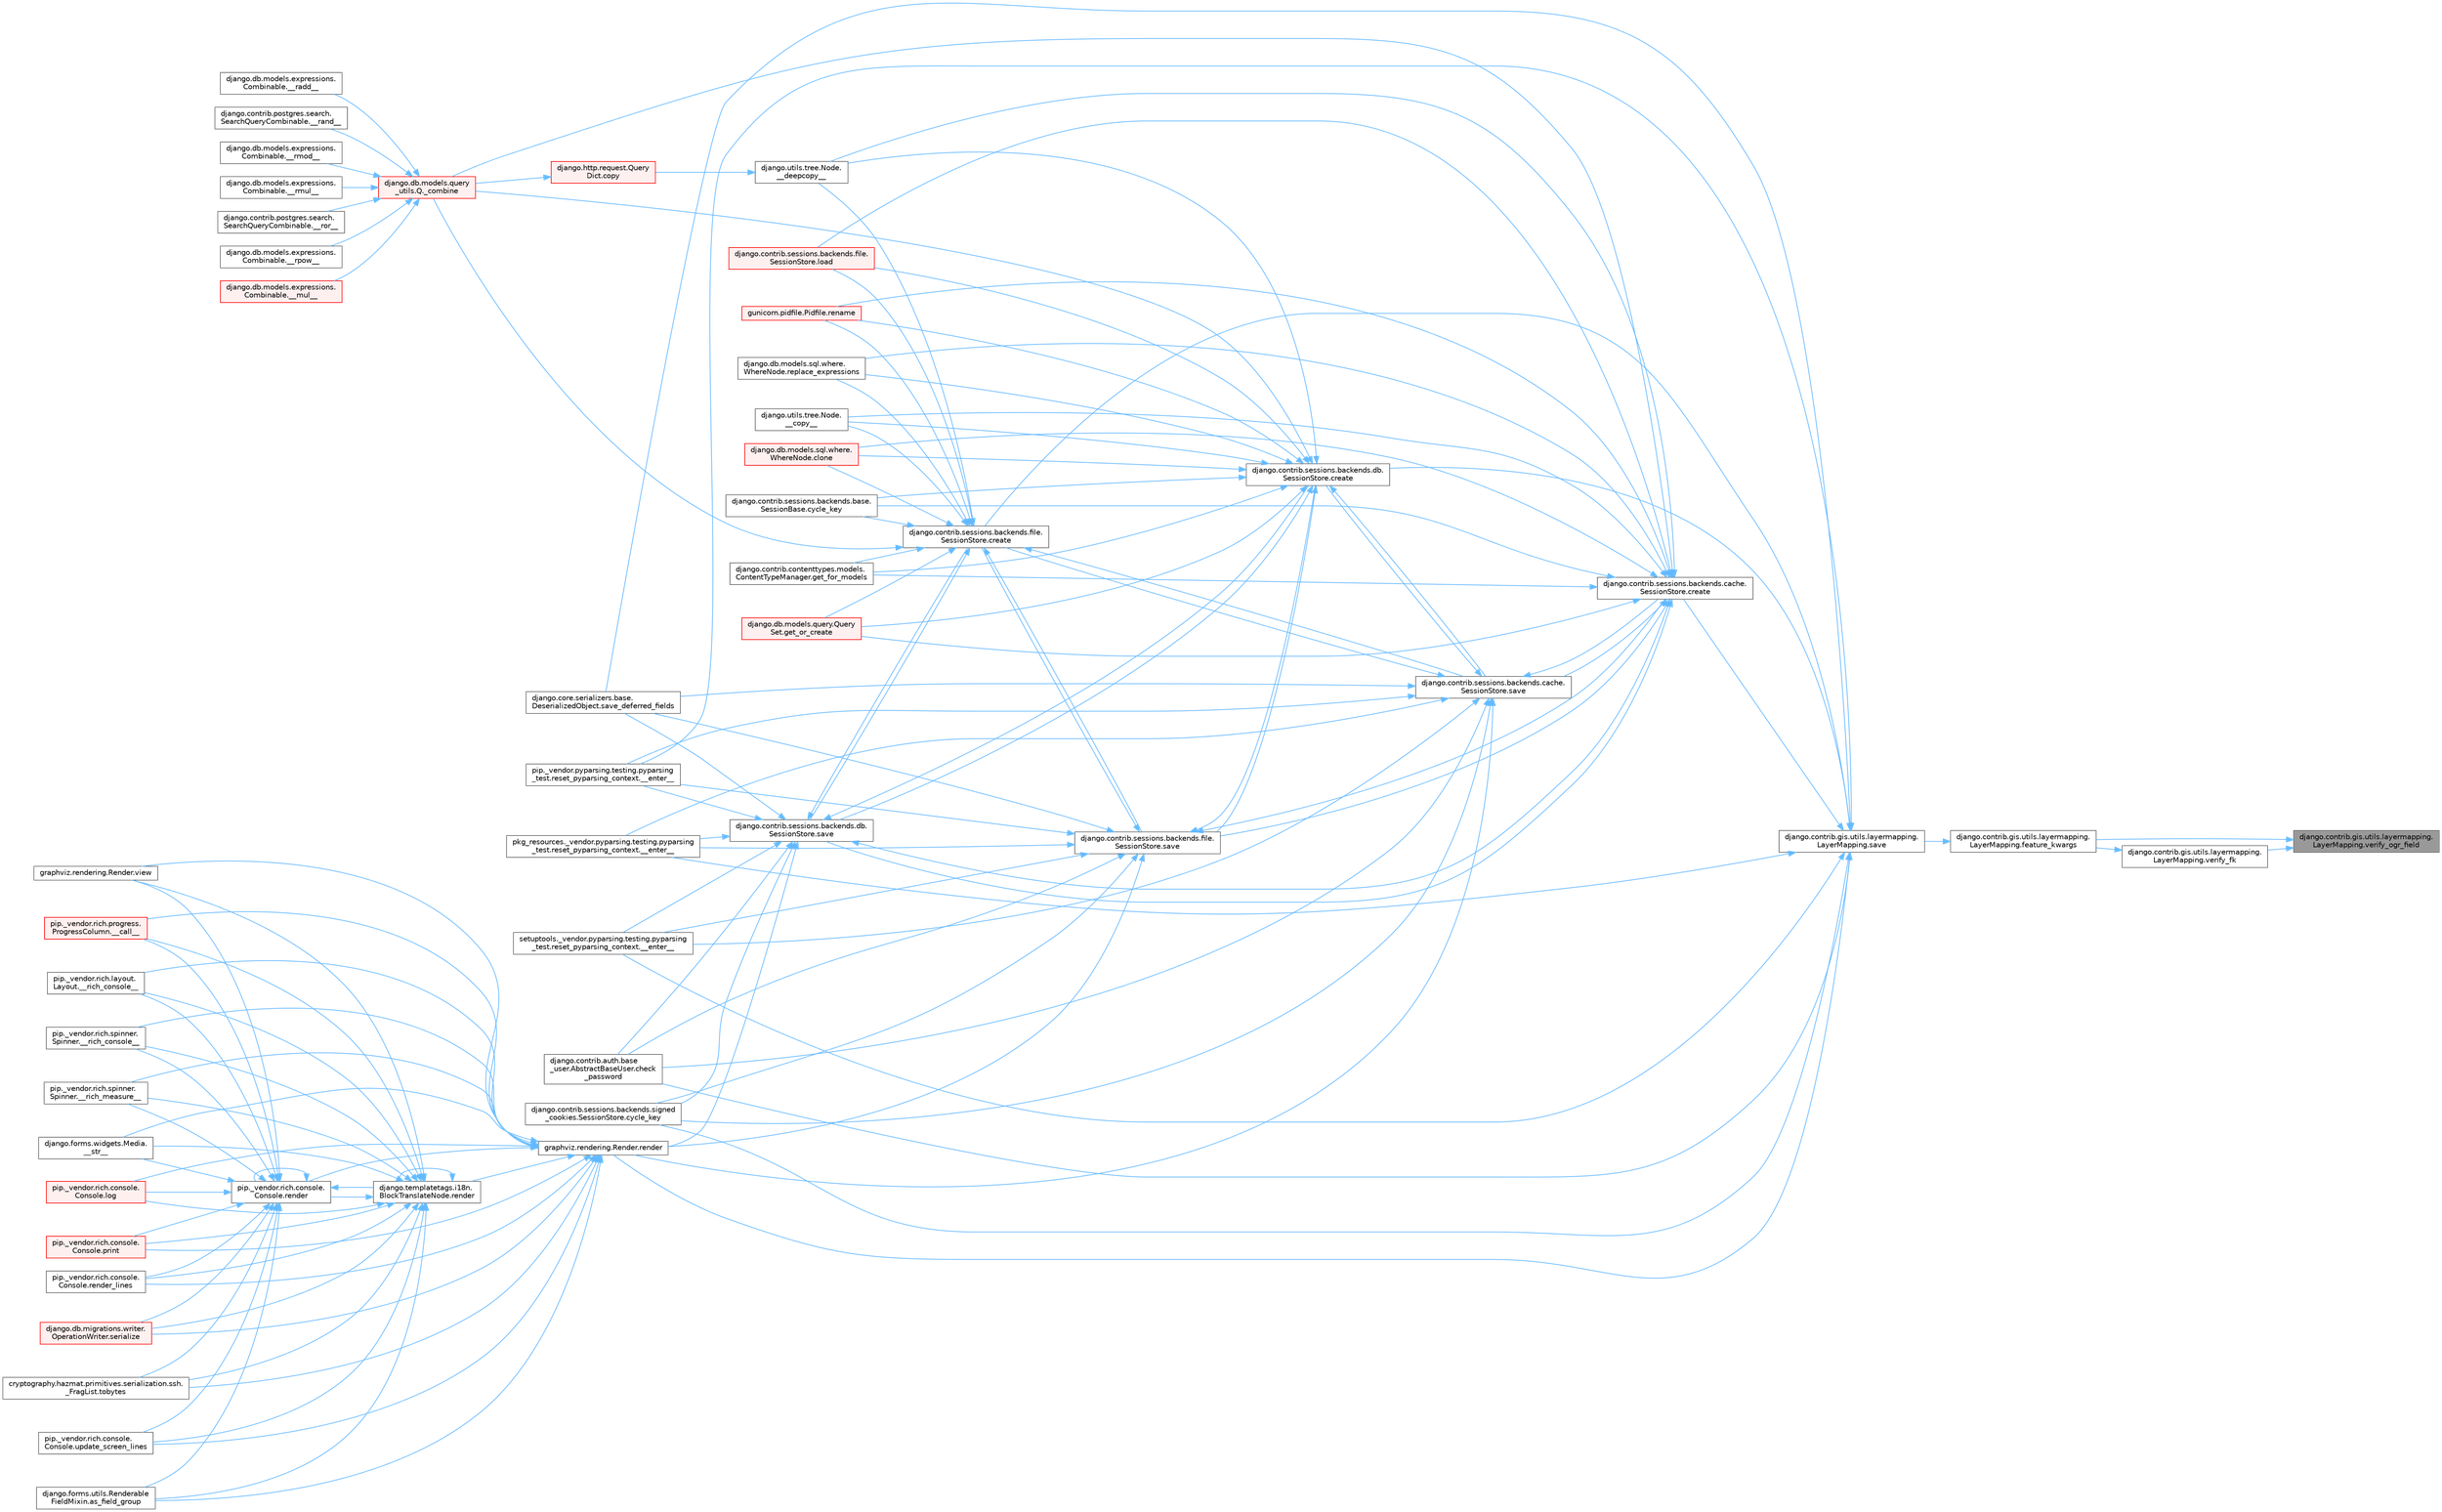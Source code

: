 digraph "django.contrib.gis.utils.layermapping.LayerMapping.verify_ogr_field"
{
 // LATEX_PDF_SIZE
  bgcolor="transparent";
  edge [fontname=Helvetica,fontsize=10,labelfontname=Helvetica,labelfontsize=10];
  node [fontname=Helvetica,fontsize=10,shape=box,height=0.2,width=0.4];
  rankdir="RL";
  Node1 [id="Node000001",label="django.contrib.gis.utils.layermapping.\lLayerMapping.verify_ogr_field",height=0.2,width=0.4,color="gray40", fillcolor="grey60", style="filled", fontcolor="black",tooltip=" "];
  Node1 -> Node2 [id="edge1_Node000001_Node000002",dir="back",color="steelblue1",style="solid",tooltip=" "];
  Node2 [id="Node000002",label="django.contrib.gis.utils.layermapping.\lLayerMapping.feature_kwargs",height=0.2,width=0.4,color="grey40", fillcolor="white", style="filled",URL="$classdjango_1_1contrib_1_1gis_1_1utils_1_1layermapping_1_1_layer_mapping.html#a2e4aa507355c0e3b3da72dde9a9284b0",tooltip=" "];
  Node2 -> Node3 [id="edge2_Node000002_Node000003",dir="back",color="steelblue1",style="solid",tooltip=" "];
  Node3 [id="Node000003",label="django.contrib.gis.utils.layermapping.\lLayerMapping.save",height=0.2,width=0.4,color="grey40", fillcolor="white", style="filled",URL="$classdjango_1_1contrib_1_1gis_1_1utils_1_1layermapping_1_1_layer_mapping.html#a1a9d38ca8cbbb0a16d032c0bd52b671d",tooltip=" "];
  Node3 -> Node4 [id="edge3_Node000003_Node000004",dir="back",color="steelblue1",style="solid",tooltip=" "];
  Node4 [id="Node000004",label="pip._vendor.pyparsing.testing.pyparsing\l_test.reset_pyparsing_context.__enter__",height=0.2,width=0.4,color="grey40", fillcolor="white", style="filled",URL="$classpip_1_1__vendor_1_1pyparsing_1_1testing_1_1pyparsing__test_1_1reset__pyparsing__context.html#a3d39d97a0d95a9b46c987e6dff52b7c0",tooltip=" "];
  Node3 -> Node5 [id="edge4_Node000003_Node000005",dir="back",color="steelblue1",style="solid",tooltip=" "];
  Node5 [id="Node000005",label="pkg_resources._vendor.pyparsing.testing.pyparsing\l_test.reset_pyparsing_context.__enter__",height=0.2,width=0.4,color="grey40", fillcolor="white", style="filled",URL="$classpkg__resources_1_1__vendor_1_1pyparsing_1_1testing_1_1pyparsing__test_1_1reset__pyparsing__context.html#a8d8360c033ccc7296fb9323a07cdeb25",tooltip=" "];
  Node3 -> Node6 [id="edge5_Node000003_Node000006",dir="back",color="steelblue1",style="solid",tooltip=" "];
  Node6 [id="Node000006",label="setuptools._vendor.pyparsing.testing.pyparsing\l_test.reset_pyparsing_context.__enter__",height=0.2,width=0.4,color="grey40", fillcolor="white", style="filled",URL="$classsetuptools_1_1__vendor_1_1pyparsing_1_1testing_1_1pyparsing__test_1_1reset__pyparsing__context.html#a436e2ea8355c86505c8cfdae81714c7c",tooltip=" "];
  Node3 -> Node7 [id="edge6_Node000003_Node000007",dir="back",color="steelblue1",style="solid",tooltip=" "];
  Node7 [id="Node000007",label="django.contrib.auth.base\l_user.AbstractBaseUser.check\l_password",height=0.2,width=0.4,color="grey40", fillcolor="white", style="filled",URL="$classdjango_1_1contrib_1_1auth_1_1base__user_1_1_abstract_base_user.html#aaa9bb7fa5353bc1917dbd7f87b63321a",tooltip=" "];
  Node3 -> Node8 [id="edge7_Node000003_Node000008",dir="back",color="steelblue1",style="solid",tooltip=" "];
  Node8 [id="Node000008",label="django.contrib.sessions.backends.cache.\lSessionStore.create",height=0.2,width=0.4,color="grey40", fillcolor="white", style="filled",URL="$classdjango_1_1contrib_1_1sessions_1_1backends_1_1cache_1_1_session_store.html#a38c9efbdb5115fd1820ae198b767c39c",tooltip=" "];
  Node8 -> Node9 [id="edge8_Node000008_Node000009",dir="back",color="steelblue1",style="solid",tooltip=" "];
  Node9 [id="Node000009",label="django.utils.tree.Node.\l__copy__",height=0.2,width=0.4,color="grey40", fillcolor="white", style="filled",URL="$classdjango_1_1utils_1_1tree_1_1_node.html#abae878f6b4500b8b241c23d8fac46e63",tooltip=" "];
  Node8 -> Node10 [id="edge9_Node000008_Node000010",dir="back",color="steelblue1",style="solid",tooltip=" "];
  Node10 [id="Node000010",label="django.utils.tree.Node.\l__deepcopy__",height=0.2,width=0.4,color="grey40", fillcolor="white", style="filled",URL="$classdjango_1_1utils_1_1tree_1_1_node.html#a38840c46ded3963808edbeec90765d6b",tooltip=" "];
  Node10 -> Node11 [id="edge10_Node000010_Node000011",dir="back",color="steelblue1",style="solid",tooltip=" "];
  Node11 [id="Node000011",label="django.http.request.Query\lDict.copy",height=0.2,width=0.4,color="red", fillcolor="#FFF0F0", style="filled",URL="$classdjango_1_1http_1_1request_1_1_query_dict.html#ada9e4956e62868c5587b9ffde7b358b5",tooltip=" "];
  Node11 -> Node153 [id="edge11_Node000011_Node000153",dir="back",color="steelblue1",style="solid",tooltip=" "];
  Node153 [id="Node000153",label="django.db.models.query\l_utils.Q._combine",height=0.2,width=0.4,color="red", fillcolor="#FFF0F0", style="filled",URL="$classdjango_1_1db_1_1models_1_1query__utils_1_1_q.html#ade621b98231b73615e1aa3a726560c55",tooltip=" "];
  Node153 -> Node154 [id="edge12_Node000153_Node000154",dir="back",color="steelblue1",style="solid",tooltip=" "];
  Node154 [id="Node000154",label="django.db.models.expressions.\lCombinable.__mul__",height=0.2,width=0.4,color="red", fillcolor="#FFF0F0", style="filled",URL="$classdjango_1_1db_1_1models_1_1expressions_1_1_combinable.html#a18670e03ec4b2fc0eafb0782602b72ec",tooltip=" "];
  Node153 -> Node158 [id="edge13_Node000153_Node000158",dir="back",color="steelblue1",style="solid",tooltip=" "];
  Node158 [id="Node000158",label="django.db.models.expressions.\lCombinable.__radd__",height=0.2,width=0.4,color="grey40", fillcolor="white", style="filled",URL="$classdjango_1_1db_1_1models_1_1expressions_1_1_combinable.html#a4872efab02abfbe2d20977469210ce25",tooltip=" "];
  Node153 -> Node159 [id="edge14_Node000153_Node000159",dir="back",color="steelblue1",style="solid",tooltip=" "];
  Node159 [id="Node000159",label="django.contrib.postgres.search.\lSearchQueryCombinable.__rand__",height=0.2,width=0.4,color="grey40", fillcolor="white", style="filled",URL="$classdjango_1_1contrib_1_1postgres_1_1search_1_1_search_query_combinable.html#a3d51899b7ac9564232b005aa65bec114",tooltip=" "];
  Node153 -> Node160 [id="edge15_Node000153_Node000160",dir="back",color="steelblue1",style="solid",tooltip=" "];
  Node160 [id="Node000160",label="django.db.models.expressions.\lCombinable.__rmod__",height=0.2,width=0.4,color="grey40", fillcolor="white", style="filled",URL="$classdjango_1_1db_1_1models_1_1expressions_1_1_combinable.html#ad32e5e96bab77dd57e3337a156c5de39",tooltip=" "];
  Node153 -> Node161 [id="edge16_Node000153_Node000161",dir="back",color="steelblue1",style="solid",tooltip=" "];
  Node161 [id="Node000161",label="django.db.models.expressions.\lCombinable.__rmul__",height=0.2,width=0.4,color="grey40", fillcolor="white", style="filled",URL="$classdjango_1_1db_1_1models_1_1expressions_1_1_combinable.html#adfde700eec6b9ea280e9fec3e202acab",tooltip=" "];
  Node153 -> Node162 [id="edge17_Node000153_Node000162",dir="back",color="steelblue1",style="solid",tooltip=" "];
  Node162 [id="Node000162",label="django.contrib.postgres.search.\lSearchQueryCombinable.__ror__",height=0.2,width=0.4,color="grey40", fillcolor="white", style="filled",URL="$classdjango_1_1contrib_1_1postgres_1_1search_1_1_search_query_combinable.html#ac5984f052629ae58cd73a90c852fe22c",tooltip=" "];
  Node153 -> Node163 [id="edge18_Node000153_Node000163",dir="back",color="steelblue1",style="solid",tooltip=" "];
  Node163 [id="Node000163",label="django.db.models.expressions.\lCombinable.__rpow__",height=0.2,width=0.4,color="grey40", fillcolor="white", style="filled",URL="$classdjango_1_1db_1_1models_1_1expressions_1_1_combinable.html#a1847c8db3c40340a723f6bf51ebadf89",tooltip=" "];
  Node8 -> Node153 [id="edge19_Node000008_Node000153",dir="back",color="steelblue1",style="solid",tooltip=" "];
  Node8 -> Node301 [id="edge20_Node000008_Node000301",dir="back",color="steelblue1",style="solid",tooltip=" "];
  Node301 [id="Node000301",label="django.db.models.sql.where.\lWhereNode.clone",height=0.2,width=0.4,color="red", fillcolor="#FFF0F0", style="filled",URL="$classdjango_1_1db_1_1models_1_1sql_1_1where_1_1_where_node.html#a0faff63950b774ce4ad391ea1f6b6d2c",tooltip=" "];
  Node8 -> Node31 [id="edge21_Node000008_Node000031",dir="back",color="steelblue1",style="solid",tooltip=" "];
  Node31 [id="Node000031",label="django.contrib.sessions.backends.base.\lSessionBase.cycle_key",height=0.2,width=0.4,color="grey40", fillcolor="white", style="filled",URL="$classdjango_1_1contrib_1_1sessions_1_1backends_1_1base_1_1_session_base.html#a6955e9bebe4e5b7d463bccfcf9181016",tooltip=" "];
  Node8 -> Node335 [id="edge22_Node000008_Node000335",dir="back",color="steelblue1",style="solid",tooltip=" "];
  Node335 [id="Node000335",label="django.contrib.contenttypes.models.\lContentTypeManager.get_for_models",height=0.2,width=0.4,color="grey40", fillcolor="white", style="filled",URL="$classdjango_1_1contrib_1_1contenttypes_1_1models_1_1_content_type_manager.html#a541a2e215680799739b6f8c1b19ddda4",tooltip=" "];
  Node8 -> Node336 [id="edge23_Node000008_Node000336",dir="back",color="steelblue1",style="solid",tooltip=" "];
  Node336 [id="Node000336",label="django.db.models.query.Query\lSet.get_or_create",height=0.2,width=0.4,color="red", fillcolor="#FFF0F0", style="filled",URL="$classdjango_1_1db_1_1models_1_1query_1_1_query_set.html#a0f727927ec4d1b9f3087b831cc911c59",tooltip=" "];
  Node8 -> Node318 [id="edge24_Node000008_Node000318",dir="back",color="steelblue1",style="solid",tooltip=" "];
  Node318 [id="Node000318",label="django.contrib.sessions.backends.file.\lSessionStore.load",height=0.2,width=0.4,color="red", fillcolor="#FFF0F0", style="filled",URL="$classdjango_1_1contrib_1_1sessions_1_1backends_1_1file_1_1_session_store.html#a408fa63512306fbaa7bbb62742f0295f",tooltip=" "];
  Node8 -> Node338 [id="edge25_Node000008_Node000338",dir="back",color="steelblue1",style="solid",tooltip=" "];
  Node338 [id="Node000338",label="gunicorn.pidfile.Pidfile.rename",height=0.2,width=0.4,color="red", fillcolor="#FFF0F0", style="filled",URL="$classgunicorn_1_1pidfile_1_1_pidfile.html#af03623bf56b92f594700ba5e5f25bc76",tooltip=" "];
  Node8 -> Node340 [id="edge26_Node000008_Node000340",dir="back",color="steelblue1",style="solid",tooltip=" "];
  Node340 [id="Node000340",label="django.db.models.sql.where.\lWhereNode.replace_expressions",height=0.2,width=0.4,color="grey40", fillcolor="white", style="filled",URL="$classdjango_1_1db_1_1models_1_1sql_1_1where_1_1_where_node.html#a1cc3580a7f4a51605b52ae4a9653b3ac",tooltip=" "];
  Node8 -> Node341 [id="edge27_Node000008_Node000341",dir="back",color="steelblue1",style="solid",tooltip=" "];
  Node341 [id="Node000341",label="django.contrib.sessions.backends.cache.\lSessionStore.save",height=0.2,width=0.4,color="grey40", fillcolor="white", style="filled",URL="$classdjango_1_1contrib_1_1sessions_1_1backends_1_1cache_1_1_session_store.html#a67e81d959c24e3a84b1e755a9a861c53",tooltip=" "];
  Node341 -> Node4 [id="edge28_Node000341_Node000004",dir="back",color="steelblue1",style="solid",tooltip=" "];
  Node341 -> Node5 [id="edge29_Node000341_Node000005",dir="back",color="steelblue1",style="solid",tooltip=" "];
  Node341 -> Node6 [id="edge30_Node000341_Node000006",dir="back",color="steelblue1",style="solid",tooltip=" "];
  Node341 -> Node7 [id="edge31_Node000341_Node000007",dir="back",color="steelblue1",style="solid",tooltip=" "];
  Node341 -> Node8 [id="edge32_Node000341_Node000008",dir="back",color="steelblue1",style="solid",tooltip=" "];
  Node341 -> Node300 [id="edge33_Node000341_Node000300",dir="back",color="steelblue1",style="solid",tooltip=" "];
  Node300 [id="Node000300",label="django.contrib.sessions.backends.db.\lSessionStore.create",height=0.2,width=0.4,color="grey40", fillcolor="white", style="filled",URL="$classdjango_1_1contrib_1_1sessions_1_1backends_1_1db_1_1_session_store.html#a4a98c0168c61e75be58e279660aa6ce4",tooltip=" "];
  Node300 -> Node9 [id="edge34_Node000300_Node000009",dir="back",color="steelblue1",style="solid",tooltip=" "];
  Node300 -> Node10 [id="edge35_Node000300_Node000010",dir="back",color="steelblue1",style="solid",tooltip=" "];
  Node300 -> Node153 [id="edge36_Node000300_Node000153",dir="back",color="steelblue1",style="solid",tooltip=" "];
  Node300 -> Node301 [id="edge37_Node000300_Node000301",dir="back",color="steelblue1",style="solid",tooltip=" "];
  Node300 -> Node31 [id="edge38_Node000300_Node000031",dir="back",color="steelblue1",style="solid",tooltip=" "];
  Node300 -> Node335 [id="edge39_Node000300_Node000335",dir="back",color="steelblue1",style="solid",tooltip=" "];
  Node300 -> Node336 [id="edge40_Node000300_Node000336",dir="back",color="steelblue1",style="solid",tooltip=" "];
  Node300 -> Node318 [id="edge41_Node000300_Node000318",dir="back",color="steelblue1",style="solid",tooltip=" "];
  Node300 -> Node338 [id="edge42_Node000300_Node000338",dir="back",color="steelblue1",style="solid",tooltip=" "];
  Node300 -> Node340 [id="edge43_Node000300_Node000340",dir="back",color="steelblue1",style="solid",tooltip=" "];
  Node300 -> Node341 [id="edge44_Node000300_Node000341",dir="back",color="steelblue1",style="solid",tooltip=" "];
  Node300 -> Node299 [id="edge45_Node000300_Node000299",dir="back",color="steelblue1",style="solid",tooltip=" "];
  Node299 [id="Node000299",label="django.contrib.sessions.backends.db.\lSessionStore.save",height=0.2,width=0.4,color="grey40", fillcolor="white", style="filled",URL="$classdjango_1_1contrib_1_1sessions_1_1backends_1_1db_1_1_session_store.html#a68a6b4f159bd3dc969ec80b34c1622af",tooltip=" "];
  Node299 -> Node4 [id="edge46_Node000299_Node000004",dir="back",color="steelblue1",style="solid",tooltip=" "];
  Node299 -> Node5 [id="edge47_Node000299_Node000005",dir="back",color="steelblue1",style="solid",tooltip=" "];
  Node299 -> Node6 [id="edge48_Node000299_Node000006",dir="back",color="steelblue1",style="solid",tooltip=" "];
  Node299 -> Node7 [id="edge49_Node000299_Node000007",dir="back",color="steelblue1",style="solid",tooltip=" "];
  Node299 -> Node8 [id="edge50_Node000299_Node000008",dir="back",color="steelblue1",style="solid",tooltip=" "];
  Node299 -> Node300 [id="edge51_Node000299_Node000300",dir="back",color="steelblue1",style="solid",tooltip=" "];
  Node299 -> Node334 [id="edge52_Node000299_Node000334",dir="back",color="steelblue1",style="solid",tooltip=" "];
  Node334 [id="Node000334",label="django.contrib.sessions.backends.file.\lSessionStore.create",height=0.2,width=0.4,color="grey40", fillcolor="white", style="filled",URL="$classdjango_1_1contrib_1_1sessions_1_1backends_1_1file_1_1_session_store.html#a6624db6a37dfff490f837047e0a60dda",tooltip=" "];
  Node334 -> Node9 [id="edge53_Node000334_Node000009",dir="back",color="steelblue1",style="solid",tooltip=" "];
  Node334 -> Node10 [id="edge54_Node000334_Node000010",dir="back",color="steelblue1",style="solid",tooltip=" "];
  Node334 -> Node153 [id="edge55_Node000334_Node000153",dir="back",color="steelblue1",style="solid",tooltip=" "];
  Node334 -> Node301 [id="edge56_Node000334_Node000301",dir="back",color="steelblue1",style="solid",tooltip=" "];
  Node334 -> Node31 [id="edge57_Node000334_Node000031",dir="back",color="steelblue1",style="solid",tooltip=" "];
  Node334 -> Node335 [id="edge58_Node000334_Node000335",dir="back",color="steelblue1",style="solid",tooltip=" "];
  Node334 -> Node336 [id="edge59_Node000334_Node000336",dir="back",color="steelblue1",style="solid",tooltip=" "];
  Node334 -> Node318 [id="edge60_Node000334_Node000318",dir="back",color="steelblue1",style="solid",tooltip=" "];
  Node334 -> Node338 [id="edge61_Node000334_Node000338",dir="back",color="steelblue1",style="solid",tooltip=" "];
  Node334 -> Node340 [id="edge62_Node000334_Node000340",dir="back",color="steelblue1",style="solid",tooltip=" "];
  Node334 -> Node341 [id="edge63_Node000334_Node000341",dir="back",color="steelblue1",style="solid",tooltip=" "];
  Node334 -> Node299 [id="edge64_Node000334_Node000299",dir="back",color="steelblue1",style="solid",tooltip=" "];
  Node334 -> Node1127 [id="edge65_Node000334_Node001127",dir="back",color="steelblue1",style="solid",tooltip=" "];
  Node1127 [id="Node001127",label="django.contrib.sessions.backends.file.\lSessionStore.save",height=0.2,width=0.4,color="grey40", fillcolor="white", style="filled",URL="$classdjango_1_1contrib_1_1sessions_1_1backends_1_1file_1_1_session_store.html#af170f9c112376eb1627509287bf9620f",tooltip=" "];
  Node1127 -> Node4 [id="edge66_Node001127_Node000004",dir="back",color="steelblue1",style="solid",tooltip=" "];
  Node1127 -> Node5 [id="edge67_Node001127_Node000005",dir="back",color="steelblue1",style="solid",tooltip=" "];
  Node1127 -> Node6 [id="edge68_Node001127_Node000006",dir="back",color="steelblue1",style="solid",tooltip=" "];
  Node1127 -> Node7 [id="edge69_Node001127_Node000007",dir="back",color="steelblue1",style="solid",tooltip=" "];
  Node1127 -> Node8 [id="edge70_Node001127_Node000008",dir="back",color="steelblue1",style="solid",tooltip=" "];
  Node1127 -> Node300 [id="edge71_Node001127_Node000300",dir="back",color="steelblue1",style="solid",tooltip=" "];
  Node1127 -> Node334 [id="edge72_Node001127_Node000334",dir="back",color="steelblue1",style="solid",tooltip=" "];
  Node1127 -> Node342 [id="edge73_Node001127_Node000342",dir="back",color="steelblue1",style="solid",tooltip=" "];
  Node342 [id="Node000342",label="django.contrib.sessions.backends.signed\l_cookies.SessionStore.cycle_key",height=0.2,width=0.4,color="grey40", fillcolor="white", style="filled",URL="$classdjango_1_1contrib_1_1sessions_1_1backends_1_1signed__cookies_1_1_session_store.html#abf8e71313b847459c30f19e691c25a93",tooltip=" "];
  Node1127 -> Node343 [id="edge74_Node001127_Node000343",dir="back",color="steelblue1",style="solid",tooltip=" "];
  Node343 [id="Node000343",label="graphviz.rendering.Render.render",height=0.2,width=0.4,color="grey40", fillcolor="white", style="filled",URL="$classgraphviz_1_1rendering_1_1_render.html#a0249d6538d64a6b59b1bed64d4636456",tooltip=" "];
  Node343 -> Node344 [id="edge75_Node000343_Node000344",dir="back",color="steelblue1",style="solid",tooltip=" "];
  Node344 [id="Node000344",label="pip._vendor.rich.progress.\lProgressColumn.__call__",height=0.2,width=0.4,color="red", fillcolor="#FFF0F0", style="filled",URL="$classpip_1_1__vendor_1_1rich_1_1progress_1_1_progress_column.html#ae0c399be74222f949edb0fa5324cf6ea",tooltip=" "];
  Node343 -> Node345 [id="edge76_Node000343_Node000345",dir="back",color="steelblue1",style="solid",tooltip=" "];
  Node345 [id="Node000345",label="pip._vendor.rich.layout.\lLayout.__rich_console__",height=0.2,width=0.4,color="grey40", fillcolor="white", style="filled",URL="$classpip_1_1__vendor_1_1rich_1_1layout_1_1_layout.html#ac39cb3d17d2b0324ee1b0dada41a3ebd",tooltip=" "];
  Node343 -> Node346 [id="edge77_Node000343_Node000346",dir="back",color="steelblue1",style="solid",tooltip=" "];
  Node346 [id="Node000346",label="pip._vendor.rich.spinner.\lSpinner.__rich_console__",height=0.2,width=0.4,color="grey40", fillcolor="white", style="filled",URL="$classpip_1_1__vendor_1_1rich_1_1spinner_1_1_spinner.html#a6883d8dced19ac48d4dfc74f776357fd",tooltip=" "];
  Node343 -> Node347 [id="edge78_Node000343_Node000347",dir="back",color="steelblue1",style="solid",tooltip=" "];
  Node347 [id="Node000347",label="pip._vendor.rich.spinner.\lSpinner.__rich_measure__",height=0.2,width=0.4,color="grey40", fillcolor="white", style="filled",URL="$classpip_1_1__vendor_1_1rich_1_1spinner_1_1_spinner.html#a89745682c823c44a31bae8e8d07869f5",tooltip=" "];
  Node343 -> Node348 [id="edge79_Node000343_Node000348",dir="back",color="steelblue1",style="solid",tooltip=" "];
  Node348 [id="Node000348",label="django.forms.widgets.Media.\l__str__",height=0.2,width=0.4,color="grey40", fillcolor="white", style="filled",URL="$classdjango_1_1forms_1_1widgets_1_1_media.html#ae1651710548a7d9f14f036d035012d21",tooltip=" "];
  Node343 -> Node349 [id="edge80_Node000343_Node000349",dir="back",color="steelblue1",style="solid",tooltip=" "];
  Node349 [id="Node000349",label="django.forms.utils.Renderable\lFieldMixin.as_field_group",height=0.2,width=0.4,color="grey40", fillcolor="white", style="filled",URL="$classdjango_1_1forms_1_1utils_1_1_renderable_field_mixin.html#a1e9a1b4f790ea694431554267fd5d74c",tooltip=" "];
  Node343 -> Node350 [id="edge81_Node000343_Node000350",dir="back",color="steelblue1",style="solid",tooltip=" "];
  Node350 [id="Node000350",label="pip._vendor.rich.console.\lConsole.log",height=0.2,width=0.4,color="red", fillcolor="#FFF0F0", style="filled",URL="$classpip_1_1__vendor_1_1rich_1_1console_1_1_console.html#af9c77e39f9413fc2b134c60cfa23b0f1",tooltip=" "];
  Node343 -> Node473 [id="edge82_Node000343_Node000473",dir="back",color="steelblue1",style="solid",tooltip=" "];
  Node473 [id="Node000473",label="pip._vendor.rich.console.\lConsole.print",height=0.2,width=0.4,color="red", fillcolor="#FFF0F0", style="filled",URL="$classpip_1_1__vendor_1_1rich_1_1console_1_1_console.html#af954370cdbb49236b597f2c11064549d",tooltip=" "];
  Node343 -> Node861 [id="edge83_Node000343_Node000861",dir="back",color="steelblue1",style="solid",tooltip=" "];
  Node861 [id="Node000861",label="django.templatetags.i18n.\lBlockTranslateNode.render",height=0.2,width=0.4,color="grey40", fillcolor="white", style="filled",URL="$classdjango_1_1templatetags_1_1i18n_1_1_block_translate_node.html#aaf05bebfd02c1c4b676387ada0357832",tooltip=" "];
  Node861 -> Node344 [id="edge84_Node000861_Node000344",dir="back",color="steelblue1",style="solid",tooltip=" "];
  Node861 -> Node345 [id="edge85_Node000861_Node000345",dir="back",color="steelblue1",style="solid",tooltip=" "];
  Node861 -> Node346 [id="edge86_Node000861_Node000346",dir="back",color="steelblue1",style="solid",tooltip=" "];
  Node861 -> Node347 [id="edge87_Node000861_Node000347",dir="back",color="steelblue1",style="solid",tooltip=" "];
  Node861 -> Node348 [id="edge88_Node000861_Node000348",dir="back",color="steelblue1",style="solid",tooltip=" "];
  Node861 -> Node349 [id="edge89_Node000861_Node000349",dir="back",color="steelblue1",style="solid",tooltip=" "];
  Node861 -> Node350 [id="edge90_Node000861_Node000350",dir="back",color="steelblue1",style="solid",tooltip=" "];
  Node861 -> Node473 [id="edge91_Node000861_Node000473",dir="back",color="steelblue1",style="solid",tooltip=" "];
  Node861 -> Node861 [id="edge92_Node000861_Node000861",dir="back",color="steelblue1",style="solid",tooltip=" "];
  Node861 -> Node862 [id="edge93_Node000861_Node000862",dir="back",color="steelblue1",style="solid",tooltip=" "];
  Node862 [id="Node000862",label="pip._vendor.rich.console.\lConsole.render",height=0.2,width=0.4,color="grey40", fillcolor="white", style="filled",URL="$classpip_1_1__vendor_1_1rich_1_1console_1_1_console.html#a9551b8254c573105adde80622393a938",tooltip=" "];
  Node862 -> Node344 [id="edge94_Node000862_Node000344",dir="back",color="steelblue1",style="solid",tooltip=" "];
  Node862 -> Node345 [id="edge95_Node000862_Node000345",dir="back",color="steelblue1",style="solid",tooltip=" "];
  Node862 -> Node346 [id="edge96_Node000862_Node000346",dir="back",color="steelblue1",style="solid",tooltip=" "];
  Node862 -> Node347 [id="edge97_Node000862_Node000347",dir="back",color="steelblue1",style="solid",tooltip=" "];
  Node862 -> Node348 [id="edge98_Node000862_Node000348",dir="back",color="steelblue1",style="solid",tooltip=" "];
  Node862 -> Node349 [id="edge99_Node000862_Node000349",dir="back",color="steelblue1",style="solid",tooltip=" "];
  Node862 -> Node350 [id="edge100_Node000862_Node000350",dir="back",color="steelblue1",style="solid",tooltip=" "];
  Node862 -> Node473 [id="edge101_Node000862_Node000473",dir="back",color="steelblue1",style="solid",tooltip=" "];
  Node862 -> Node861 [id="edge102_Node000862_Node000861",dir="back",color="steelblue1",style="solid",tooltip=" "];
  Node862 -> Node862 [id="edge103_Node000862_Node000862",dir="back",color="steelblue1",style="solid",tooltip=" "];
  Node862 -> Node863 [id="edge104_Node000862_Node000863",dir="back",color="steelblue1",style="solid",tooltip=" "];
  Node863 [id="Node000863",label="pip._vendor.rich.console.\lConsole.render_lines",height=0.2,width=0.4,color="grey40", fillcolor="white", style="filled",URL="$classpip_1_1__vendor_1_1rich_1_1console_1_1_console.html#a5818808a49db20c5bee6986425f96f14",tooltip=" "];
  Node862 -> Node864 [id="edge105_Node000862_Node000864",dir="back",color="steelblue1",style="solid",tooltip=" "];
  Node864 [id="Node000864",label="django.db.migrations.writer.\lOperationWriter.serialize",height=0.2,width=0.4,color="red", fillcolor="#FFF0F0", style="filled",URL="$classdjango_1_1db_1_1migrations_1_1writer_1_1_operation_writer.html#a866e8d13e1c54a35d74e9a6b0383b2f8",tooltip=" "];
  Node862 -> Node1208 [id="edge106_Node000862_Node001208",dir="back",color="steelblue1",style="solid",tooltip=" "];
  Node1208 [id="Node001208",label="cryptography.hazmat.primitives.serialization.ssh.\l_FragList.tobytes",height=0.2,width=0.4,color="grey40", fillcolor="white", style="filled",URL="$classcryptography_1_1hazmat_1_1primitives_1_1serialization_1_1ssh_1_1___frag_list.html#a195dd4e7c741624829a13af53fa3de38",tooltip=" "];
  Node862 -> Node1209 [id="edge107_Node000862_Node001209",dir="back",color="steelblue1",style="solid",tooltip=" "];
  Node1209 [id="Node001209",label="pip._vendor.rich.console.\lConsole.update_screen_lines",height=0.2,width=0.4,color="grey40", fillcolor="white", style="filled",URL="$classpip_1_1__vendor_1_1rich_1_1console_1_1_console.html#a21cfe5af86ec7533f23d45fe2969817e",tooltip=" "];
  Node862 -> Node1210 [id="edge108_Node000862_Node001210",dir="back",color="steelblue1",style="solid",tooltip=" "];
  Node1210 [id="Node001210",label="graphviz.rendering.Render.view",height=0.2,width=0.4,color="grey40", fillcolor="white", style="filled",URL="$classgraphviz_1_1rendering_1_1_render.html#a53169c422996b9a7e92b5580c13914e2",tooltip=" "];
  Node861 -> Node863 [id="edge109_Node000861_Node000863",dir="back",color="steelblue1",style="solid",tooltip=" "];
  Node861 -> Node864 [id="edge110_Node000861_Node000864",dir="back",color="steelblue1",style="solid",tooltip=" "];
  Node861 -> Node1208 [id="edge111_Node000861_Node001208",dir="back",color="steelblue1",style="solid",tooltip=" "];
  Node861 -> Node1209 [id="edge112_Node000861_Node001209",dir="back",color="steelblue1",style="solid",tooltip=" "];
  Node861 -> Node1210 [id="edge113_Node000861_Node001210",dir="back",color="steelblue1",style="solid",tooltip=" "];
  Node343 -> Node862 [id="edge114_Node000343_Node000862",dir="back",color="steelblue1",style="solid",tooltip=" "];
  Node343 -> Node863 [id="edge115_Node000343_Node000863",dir="back",color="steelblue1",style="solid",tooltip=" "];
  Node343 -> Node864 [id="edge116_Node000343_Node000864",dir="back",color="steelblue1",style="solid",tooltip=" "];
  Node343 -> Node1208 [id="edge117_Node000343_Node001208",dir="back",color="steelblue1",style="solid",tooltip=" "];
  Node343 -> Node1209 [id="edge118_Node000343_Node001209",dir="back",color="steelblue1",style="solid",tooltip=" "];
  Node343 -> Node1210 [id="edge119_Node000343_Node001210",dir="back",color="steelblue1",style="solid",tooltip=" "];
  Node1127 -> Node1128 [id="edge120_Node001127_Node001128",dir="back",color="steelblue1",style="solid",tooltip=" "];
  Node1128 [id="Node001128",label="django.core.serializers.base.\lDeserializedObject.save_deferred_fields",height=0.2,width=0.4,color="grey40", fillcolor="white", style="filled",URL="$classdjango_1_1core_1_1serializers_1_1base_1_1_deserialized_object.html#a2fd4269d14e2f58fda59335c79a582f5",tooltip=" "];
  Node299 -> Node342 [id="edge121_Node000299_Node000342",dir="back",color="steelblue1",style="solid",tooltip=" "];
  Node299 -> Node343 [id="edge122_Node000299_Node000343",dir="back",color="steelblue1",style="solid",tooltip=" "];
  Node299 -> Node1128 [id="edge123_Node000299_Node001128",dir="back",color="steelblue1",style="solid",tooltip=" "];
  Node300 -> Node1127 [id="edge124_Node000300_Node001127",dir="back",color="steelblue1",style="solid",tooltip=" "];
  Node341 -> Node334 [id="edge125_Node000341_Node000334",dir="back",color="steelblue1",style="solid",tooltip=" "];
  Node341 -> Node342 [id="edge126_Node000341_Node000342",dir="back",color="steelblue1",style="solid",tooltip=" "];
  Node341 -> Node343 [id="edge127_Node000341_Node000343",dir="back",color="steelblue1",style="solid",tooltip=" "];
  Node341 -> Node1128 [id="edge128_Node000341_Node001128",dir="back",color="steelblue1",style="solid",tooltip=" "];
  Node8 -> Node299 [id="edge129_Node000008_Node000299",dir="back",color="steelblue1",style="solid",tooltip=" "];
  Node8 -> Node1127 [id="edge130_Node000008_Node001127",dir="back",color="steelblue1",style="solid",tooltip=" "];
  Node3 -> Node300 [id="edge131_Node000003_Node000300",dir="back",color="steelblue1",style="solid",tooltip=" "];
  Node3 -> Node334 [id="edge132_Node000003_Node000334",dir="back",color="steelblue1",style="solid",tooltip=" "];
  Node3 -> Node342 [id="edge133_Node000003_Node000342",dir="back",color="steelblue1",style="solid",tooltip=" "];
  Node3 -> Node343 [id="edge134_Node000003_Node000343",dir="back",color="steelblue1",style="solid",tooltip=" "];
  Node3 -> Node1128 [id="edge135_Node000003_Node001128",dir="back",color="steelblue1",style="solid",tooltip=" "];
  Node1 -> Node3179 [id="edge136_Node000001_Node003179",dir="back",color="steelblue1",style="solid",tooltip=" "];
  Node3179 [id="Node003179",label="django.contrib.gis.utils.layermapping.\lLayerMapping.verify_fk",height=0.2,width=0.4,color="grey40", fillcolor="white", style="filled",URL="$classdjango_1_1contrib_1_1gis_1_1utils_1_1layermapping_1_1_layer_mapping.html#a66fbc464e67b38ccf9caf47263f634f3",tooltip=" "];
  Node3179 -> Node2 [id="edge137_Node003179_Node000002",dir="back",color="steelblue1",style="solid",tooltip=" "];
}
